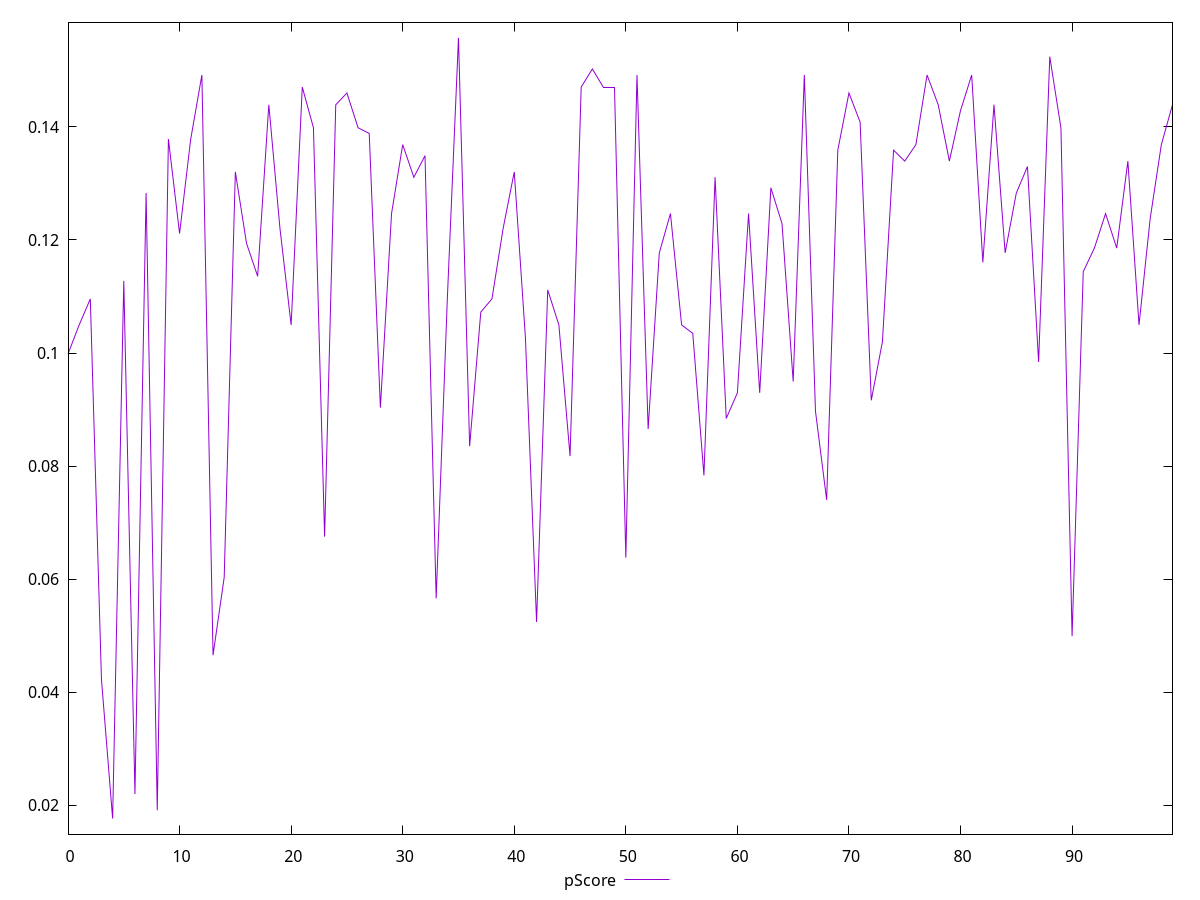 reset

$pScore <<EOF
0 0.09983511738847378
1 0.10496437290331417
2 0.1095742012630102
3 0.042218665466525473
4 0.01762691486570439
5 0.11276126196537584
6 0.02195093823907268
7 0.1283063245991602
8 0.019084420967003246
9 0.13785823044069168
10 0.12114639749167117
11 0.13785823044069168
12 0.14918989053590703
13 0.046530917357135326
14 0.06029333330103137
15 0.13204463194839522
16 0.11942031876832193
17 0.11357262648609157
18 0.1439282143479247
19 0.12201886905191472
20 0.10496437290331417
21 0.14706259471706262
22 0.13985256271553093
23 0.0675001620752731
24 0.1439282143479247
25 0.1460103089203595
26 0.1398525627155328
27 0.13885181216663967
28 0.09033113767088724
29 0.12467453517163446
30 0.13687176987116045
31 0.13109991006608174
32 0.13492002266896308
33 0.05659558896458483
34 0.1095742012630102
35 0.15575717398606526
36 0.0835177117960465
37 0.10724409059049755
38 0.1095742012630102
39 0.12201886905191472
40 0.13204463194839522
41 0.10273399395826144
42 0.052394561942559204
43 0.11115613360797783
44 0.10496437290331417
45 0.08175284192621213
46 0.14706259471706262
47 0.15026500008753696
48 0.14706259471706262
49 0.14706259471706262
50 0.06379116448723543
51 0.14918989053590703
52 0.08654676150583973
53 0.11771910535012109
54 0.12467453517163446
55 0.10496437290331417
56 0.10347203582971942
57 0.07833742203209493
58 0.13109991006608174
59 0.08841816618555004
60 0.09294799871132253
61 0.12467453517163446
62 0.09294799871132253
63 0.1292308021079473
64 0.12289768665956768
65 0.09496152326410978
66 0.14918989053590703
67 0.08968880625091713
68 0.07401106976959415
69 0.13589238301808992
70 0.1460103089203595
71 0.14086052997954235
72 0.09162999262168736
73 0.10200131895694392
74 0.13589238301808992
75 0.133954641839515
76 0.13687176987116045
77 0.14918989053590703
78 0.1439282143479247
79 0.133954641839515
80 0.14289830734397002
81 0.14918989053590703
82 0.11604241586001829
83 0.1439282143479247
84 0.11771910535012109
85 0.1283063245991602
86 0.13299619377449845
87 0.09841712875205433
88 0.15243839290026162
89 0.13985256271553093
90 0.04989173628938787
91 0.11438991268327542
92 0.11856662532033352
93 0.12467453517163446
94 0.11856662532033352
95 0.133954641839515
96 0.10496437290331417
97 0.12378289404457371
98 0.13687176987116045
99 0.1439282143479247
EOF

set key outside below
set xrange [0:99]
set yrange [0.014864309683297173:0.15851977916847249]
set trange [0.014864309683297173:0.15851977916847249]
set terminal svg size 640, 500 enhanced background rgb 'white'
set output "report_00025_2021-02-22T21:38:55.199Z/max-potential-fid/samples/pages+cached/pScore/values.svg"

plot $pScore title "pScore" with line

reset
